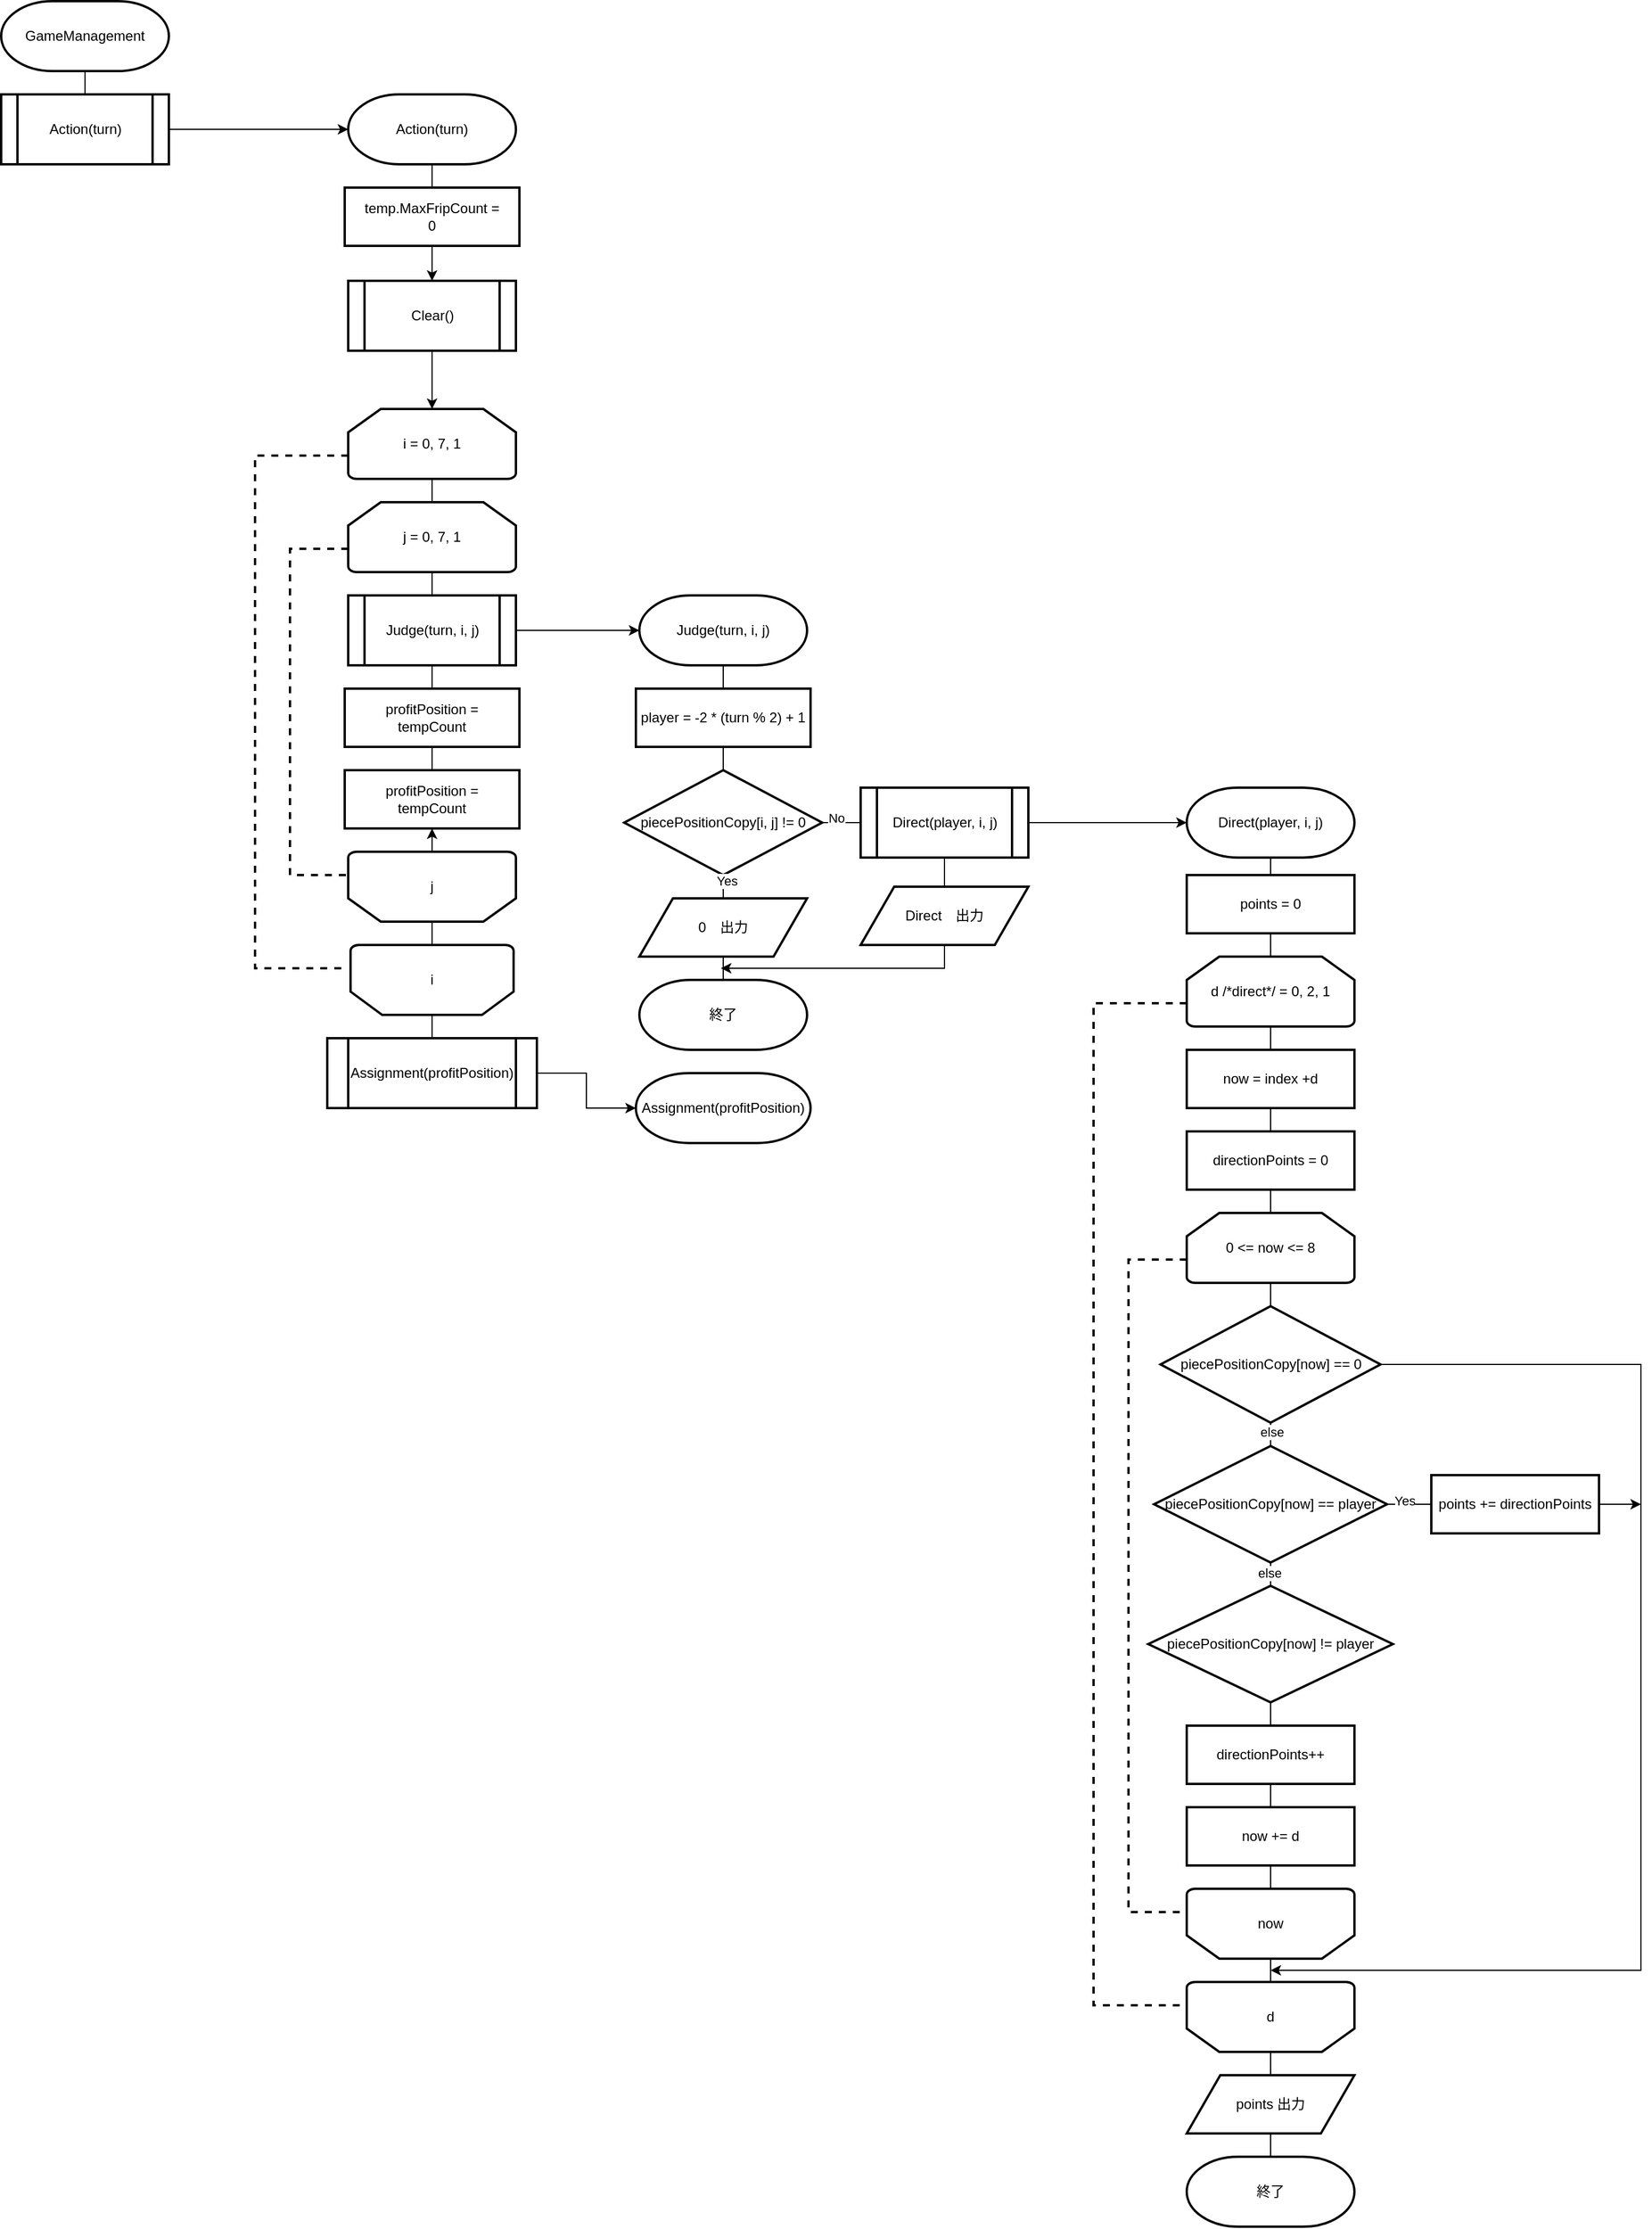 <mxfile version="24.5.1" type="device" pages="2">
  <diagram id="C5RBs43oDa-KdzZeNtuy" name="Page-1">
    <mxGraphModel dx="1588" dy="952" grid="1" gridSize="10" guides="1" tooltips="1" connect="1" arrows="1" fold="1" page="1" pageScale="1" pageWidth="827" pageHeight="1169" math="0" shadow="0">
      <root>
        <mxCell id="WIyWlLk6GJQsqaUBKTNV-0" />
        <mxCell id="WIyWlLk6GJQsqaUBKTNV-1" parent="WIyWlLk6GJQsqaUBKTNV-0" />
        <mxCell id="agwVUXCPDCIQSjGOo7ro-16" value="" style="strokeWidth=2;html=1;shape=mxgraph.flowchart.annotation_1;align=left;pointerEvents=1;dashed=1;" parent="WIyWlLk6GJQsqaUBKTNV-1" vertex="1">
          <mxGeometry x="1280" y="870" width="80" height="860" as="geometry" />
        </mxCell>
        <mxCell id="eYszb-64A5oyMCoy8UrB-12" style="edgeStyle=orthogonalEdgeStyle;rounded=0;orthogonalLoop=1;jettySize=auto;html=1;strokeColor=none;" parent="WIyWlLk6GJQsqaUBKTNV-1" source="eYszb-64A5oyMCoy8UrB-8" edge="1">
          <mxGeometry relative="1" as="geometry">
            <mxPoint x="414" y="90" as="targetPoint" />
          </mxGeometry>
        </mxCell>
        <mxCell id="eYszb-64A5oyMCoy8UrB-13" style="edgeStyle=orthogonalEdgeStyle;rounded=0;orthogonalLoop=1;jettySize=auto;html=1;strokeColor=none;" parent="WIyWlLk6GJQsqaUBKTNV-1" source="eYszb-64A5oyMCoy8UrB-8" edge="1">
          <mxGeometry relative="1" as="geometry">
            <mxPoint x="414" y="90" as="targetPoint" />
          </mxGeometry>
        </mxCell>
        <mxCell id="eYszb-64A5oyMCoy8UrB-8" value="GameManagement" style="strokeWidth=2;html=1;shape=mxgraph.flowchart.terminator;whiteSpace=wrap;" parent="WIyWlLk6GJQsqaUBKTNV-1" vertex="1">
          <mxGeometry x="342" y="10" width="144" height="60" as="geometry" />
        </mxCell>
        <mxCell id="eYszb-64A5oyMCoy8UrB-15" value="Action(turn)" style="shape=process;whiteSpace=wrap;html=1;backgroundOutline=1;strokeWidth=2;" parent="WIyWlLk6GJQsqaUBKTNV-1" vertex="1">
          <mxGeometry x="342" y="90" width="144" height="60" as="geometry" />
        </mxCell>
        <mxCell id="eYszb-64A5oyMCoy8UrB-17" value="i = 0, 7, 1" style="strokeWidth=2;html=1;shape=mxgraph.flowchart.loop_limit;whiteSpace=wrap;" parent="WIyWlLk6GJQsqaUBKTNV-1" vertex="1">
          <mxGeometry x="640" y="360" width="144" height="60" as="geometry" />
        </mxCell>
        <mxCell id="eYszb-64A5oyMCoy8UrB-22" value="j = 0, 7, 1" style="strokeWidth=2;html=1;shape=mxgraph.flowchart.loop_limit;whiteSpace=wrap;container=0;aspect=fixed;" parent="WIyWlLk6GJQsqaUBKTNV-1" vertex="1">
          <mxGeometry x="640" y="440" width="144" height="60" as="geometry" />
        </mxCell>
        <mxCell id="eYszb-64A5oyMCoy8UrB-24" value="" style="endArrow=none;html=1;rounded=0;entryX=0.5;entryY=1;entryDx=0;entryDy=0;entryPerimeter=0;exitX=0.5;exitY=0;exitDx=0;exitDy=0;exitPerimeter=0;" parent="WIyWlLk6GJQsqaUBKTNV-1" source="eYszb-64A5oyMCoy8UrB-22" target="eYszb-64A5oyMCoy8UrB-17" edge="1">
          <mxGeometry width="50" height="50" relative="1" as="geometry">
            <mxPoint x="798" y="700" as="sourcePoint" />
            <mxPoint x="798" y="510" as="targetPoint" />
          </mxGeometry>
        </mxCell>
        <mxCell id="7pPhd5Vg0SRyyv8j0mYD-8" value="" style="edgeStyle=orthogonalEdgeStyle;rounded=0;orthogonalLoop=1;jettySize=auto;html=1;" parent="WIyWlLk6GJQsqaUBKTNV-1" source="eYszb-64A5oyMCoy8UrB-27" target="7pPhd5Vg0SRyyv8j0mYD-1" edge="1">
          <mxGeometry relative="1" as="geometry" />
        </mxCell>
        <mxCell id="eYszb-64A5oyMCoy8UrB-27" value="i" style="strokeWidth=2;html=1;shape=mxgraph.flowchart.loop_limit;whiteSpace=wrap;rotation=0;direction=west;" parent="WIyWlLk6GJQsqaUBKTNV-1" vertex="1">
          <mxGeometry x="642" y="820" width="140" height="60" as="geometry" />
        </mxCell>
        <mxCell id="eYszb-64A5oyMCoy8UrB-28" value="j" style="strokeWidth=2;html=1;shape=mxgraph.flowchart.loop_limit;whiteSpace=wrap;direction=west;" parent="WIyWlLk6GJQsqaUBKTNV-1" vertex="1">
          <mxGeometry x="640" y="740" width="144" height="60" as="geometry" />
        </mxCell>
        <mxCell id="eYszb-64A5oyMCoy8UrB-29" value="Action(turn)" style="strokeWidth=2;html=1;shape=mxgraph.flowchart.terminator;whiteSpace=wrap;" parent="WIyWlLk6GJQsqaUBKTNV-1" vertex="1">
          <mxGeometry x="640" y="90" width="144" height="60" as="geometry" />
        </mxCell>
        <mxCell id="eYszb-64A5oyMCoy8UrB-32" value="" style="strokeWidth=2;html=1;shape=mxgraph.flowchart.annotation_1;align=left;pointerEvents=1;dashed=1;" parent="WIyWlLk6GJQsqaUBKTNV-1" vertex="1">
          <mxGeometry x="560" y="400" width="80" height="440" as="geometry" />
        </mxCell>
        <mxCell id="eYszb-64A5oyMCoy8UrB-38" value="" style="endArrow=none;html=1;rounded=0;entryX=0.5;entryY=1;entryDx=0;entryDy=0;entryPerimeter=0;exitX=0.5;exitY=0;exitDx=0;exitDy=0;" parent="WIyWlLk6GJQsqaUBKTNV-1" source="eYszb-64A5oyMCoy8UrB-39" edge="1">
          <mxGeometry width="50" height="50" relative="1" as="geometry">
            <mxPoint x="712" y="520" as="sourcePoint" />
            <mxPoint x="712" y="500" as="targetPoint" />
          </mxGeometry>
        </mxCell>
        <mxCell id="eYszb-64A5oyMCoy8UrB-39" value="Judge(turn, i, j)" style="shape=process;whiteSpace=wrap;html=1;backgroundOutline=1;strokeWidth=2;" parent="WIyWlLk6GJQsqaUBKTNV-1" vertex="1">
          <mxGeometry x="640" y="520" width="144" height="60" as="geometry" />
        </mxCell>
        <mxCell id="eYszb-64A5oyMCoy8UrB-40" value="" style="endArrow=none;html=1;rounded=0;entryX=0.5;entryY=1;entryDx=0;entryDy=0;entryPerimeter=0;exitX=0.5;exitY=0;exitDx=0;exitDy=0;" parent="WIyWlLk6GJQsqaUBKTNV-1" source="eYszb-64A5oyMCoy8UrB-15" target="eYszb-64A5oyMCoy8UrB-8" edge="1">
          <mxGeometry width="50" height="50" relative="1" as="geometry">
            <mxPoint x="280" y="340" as="sourcePoint" />
            <mxPoint x="280" y="130" as="targetPoint" />
          </mxGeometry>
        </mxCell>
        <mxCell id="eYszb-64A5oyMCoy8UrB-41" value="Judge(turn, i, j)" style="strokeWidth=2;html=1;shape=mxgraph.flowchart.terminator;whiteSpace=wrap;" parent="WIyWlLk6GJQsqaUBKTNV-1" vertex="1">
          <mxGeometry x="890" y="520" width="144" height="60" as="geometry" />
        </mxCell>
        <mxCell id="eYszb-64A5oyMCoy8UrB-42" value="player = -2 * (turn % 2) + 1" style="html=1;dashed=0;whiteSpace=wrap;strokeWidth=2;" parent="WIyWlLk6GJQsqaUBKTNV-1" vertex="1">
          <mxGeometry x="887" y="600" width="150" height="50" as="geometry" />
        </mxCell>
        <mxCell id="eYszb-64A5oyMCoy8UrB-43" value="" style="endArrow=none;html=1;rounded=0;entryX=0.5;entryY=1;entryDx=0;entryDy=0;entryPerimeter=0;exitX=0.5;exitY=0;exitDx=0;exitDy=0;" parent="WIyWlLk6GJQsqaUBKTNV-1" source="eYszb-64A5oyMCoy8UrB-42" target="eYszb-64A5oyMCoy8UrB-41" edge="1">
          <mxGeometry width="50" height="50" relative="1" as="geometry">
            <mxPoint x="1110" y="780" as="sourcePoint" />
            <mxPoint x="1110" y="570" as="targetPoint" />
          </mxGeometry>
        </mxCell>
        <mxCell id="eYszb-64A5oyMCoy8UrB-47" value="piecePositionCopy[i, j] != 0" style="rhombus;whiteSpace=wrap;html=1;dashed=0;strokeWidth=2;" parent="WIyWlLk6GJQsqaUBKTNV-1" vertex="1">
          <mxGeometry x="877" y="670" width="170" height="90" as="geometry" />
        </mxCell>
        <mxCell id="eYszb-64A5oyMCoy8UrB-49" value="" style="endArrow=none;html=1;rounded=0;entryX=0.5;entryY=1;entryDx=0;entryDy=0;exitX=0.5;exitY=0;exitDx=0;exitDy=0;" parent="WIyWlLk6GJQsqaUBKTNV-1" source="eYszb-64A5oyMCoy8UrB-47" target="eYszb-64A5oyMCoy8UrB-42" edge="1">
          <mxGeometry width="50" height="50" relative="1" as="geometry">
            <mxPoint x="1170" y="820" as="sourcePoint" />
            <mxPoint x="1010" y="660" as="targetPoint" />
          </mxGeometry>
        </mxCell>
        <mxCell id="eYszb-64A5oyMCoy8UrB-50" value="0　出力" style="shape=parallelogram;perimeter=parallelogramPerimeter;whiteSpace=wrap;html=1;dashed=0;strokeWidth=2;" parent="WIyWlLk6GJQsqaUBKTNV-1" vertex="1">
          <mxGeometry x="890" y="780" width="144" height="50" as="geometry" />
        </mxCell>
        <mxCell id="eYszb-64A5oyMCoy8UrB-51" value="" style="endArrow=none;html=1;rounded=0;entryX=0.5;entryY=1;entryDx=0;entryDy=0;exitX=0.5;exitY=0;exitDx=0;exitDy=0;" parent="WIyWlLk6GJQsqaUBKTNV-1" source="eYszb-64A5oyMCoy8UrB-50" target="eYszb-64A5oyMCoy8UrB-47" edge="1">
          <mxGeometry width="50" height="50" relative="1" as="geometry">
            <mxPoint x="972" y="610" as="sourcePoint" />
            <mxPoint x="972" y="590" as="targetPoint" />
          </mxGeometry>
        </mxCell>
        <mxCell id="eYszb-64A5oyMCoy8UrB-52" value="Yes" style="edgeLabel;html=1;align=center;verticalAlign=middle;resizable=0;points=[];" parent="eYszb-64A5oyMCoy8UrB-51" vertex="1" connectable="0">
          <mxGeometry x="0.538" y="-3" relative="1" as="geometry">
            <mxPoint as="offset" />
          </mxGeometry>
        </mxCell>
        <mxCell id="eYszb-64A5oyMCoy8UrB-54" value="Direct(player, i, j)" style="shape=process;whiteSpace=wrap;html=1;backgroundOutline=1;strokeWidth=2;" parent="WIyWlLk6GJQsqaUBKTNV-1" vertex="1">
          <mxGeometry x="1080" y="685" width="144" height="60" as="geometry" />
        </mxCell>
        <mxCell id="eYszb-64A5oyMCoy8UrB-55" value="" style="endArrow=none;html=1;rounded=0;entryX=0;entryY=0.5;entryDx=0;entryDy=0;exitX=1;exitY=0.5;exitDx=0;exitDy=0;" parent="WIyWlLk6GJQsqaUBKTNV-1" source="eYszb-64A5oyMCoy8UrB-47" target="eYszb-64A5oyMCoy8UrB-54" edge="1">
          <mxGeometry width="50" height="50" relative="1" as="geometry">
            <mxPoint x="972" y="680" as="sourcePoint" />
            <mxPoint x="972" y="660" as="targetPoint" />
          </mxGeometry>
        </mxCell>
        <mxCell id="eYszb-64A5oyMCoy8UrB-56" value="No" style="edgeLabel;html=1;align=center;verticalAlign=middle;resizable=0;points=[];" parent="eYszb-64A5oyMCoy8UrB-55" vertex="1" connectable="0">
          <mxGeometry x="-0.258" y="4" relative="1" as="geometry">
            <mxPoint as="offset" />
          </mxGeometry>
        </mxCell>
        <mxCell id="eYszb-64A5oyMCoy8UrB-57" style="edgeStyle=orthogonalEdgeStyle;rounded=0;orthogonalLoop=1;jettySize=auto;html=1;entryX=0;entryY=0.5;entryDx=0;entryDy=0;entryPerimeter=0;" parent="WIyWlLk6GJQsqaUBKTNV-1" source="eYszb-64A5oyMCoy8UrB-15" target="eYszb-64A5oyMCoy8UrB-29" edge="1">
          <mxGeometry relative="1" as="geometry" />
        </mxCell>
        <mxCell id="eYszb-64A5oyMCoy8UrB-58" style="edgeStyle=orthogonalEdgeStyle;rounded=0;orthogonalLoop=1;jettySize=auto;html=1;entryX=0;entryY=0.5;entryDx=0;entryDy=0;entryPerimeter=0;" parent="WIyWlLk6GJQsqaUBKTNV-1" source="eYszb-64A5oyMCoy8UrB-39" target="eYszb-64A5oyMCoy8UrB-41" edge="1">
          <mxGeometry relative="1" as="geometry" />
        </mxCell>
        <mxCell id="eYszb-64A5oyMCoy8UrB-59" value="終了" style="strokeWidth=2;html=1;shape=mxgraph.flowchart.terminator;whiteSpace=wrap;" parent="WIyWlLk6GJQsqaUBKTNV-1" vertex="1">
          <mxGeometry x="890" y="850" width="144" height="60" as="geometry" />
        </mxCell>
        <mxCell id="eYszb-64A5oyMCoy8UrB-60" value="" style="endArrow=none;html=1;rounded=0;entryX=0.5;entryY=1;entryDx=0;entryDy=0;exitX=0.5;exitY=0;exitDx=0;exitDy=0;exitPerimeter=0;" parent="WIyWlLk6GJQsqaUBKTNV-1" source="eYszb-64A5oyMCoy8UrB-59" target="eYszb-64A5oyMCoy8UrB-50" edge="1">
          <mxGeometry width="50" height="50" relative="1" as="geometry">
            <mxPoint x="972" y="680" as="sourcePoint" />
            <mxPoint x="972" y="660" as="targetPoint" />
          </mxGeometry>
        </mxCell>
        <mxCell id="eYszb-64A5oyMCoy8UrB-61" value="Direct(player, i, j)" style="strokeWidth=2;html=1;shape=mxgraph.flowchart.terminator;whiteSpace=wrap;" parent="WIyWlLk6GJQsqaUBKTNV-1" vertex="1">
          <mxGeometry x="1360" y="685" width="144" height="60" as="geometry" />
        </mxCell>
        <mxCell id="eYszb-64A5oyMCoy8UrB-63" style="edgeStyle=orthogonalEdgeStyle;rounded=0;orthogonalLoop=1;jettySize=auto;html=1;entryX=0;entryY=0.5;entryDx=0;entryDy=0;entryPerimeter=0;" parent="WIyWlLk6GJQsqaUBKTNV-1" source="eYszb-64A5oyMCoy8UrB-54" target="eYszb-64A5oyMCoy8UrB-61" edge="1">
          <mxGeometry relative="1" as="geometry" />
        </mxCell>
        <mxCell id="eYszb-64A5oyMCoy8UrB-64" value="points = 0" style="html=1;dashed=0;whiteSpace=wrap;strokeWidth=2;" parent="WIyWlLk6GJQsqaUBKTNV-1" vertex="1">
          <mxGeometry x="1360" y="760" width="144" height="50" as="geometry" />
        </mxCell>
        <mxCell id="eYszb-64A5oyMCoy8UrB-65" value="" style="endArrow=none;html=1;rounded=0;entryX=0.5;entryY=1;entryDx=0;entryDy=0;exitX=0.5;exitY=0;exitDx=0;exitDy=0;entryPerimeter=0;" parent="WIyWlLk6GJQsqaUBKTNV-1" source="eYszb-64A5oyMCoy8UrB-64" target="eYszb-64A5oyMCoy8UrB-61" edge="1">
          <mxGeometry width="50" height="50" relative="1" as="geometry">
            <mxPoint x="972" y="680" as="sourcePoint" />
            <mxPoint x="972" y="660" as="targetPoint" />
          </mxGeometry>
        </mxCell>
        <mxCell id="eYszb-64A5oyMCoy8UrB-67" value="d /*direct*/ = 0, 2, 1" style="strokeWidth=2;html=1;shape=mxgraph.flowchart.loop_limit;whiteSpace=wrap;" parent="WIyWlLk6GJQsqaUBKTNV-1" vertex="1">
          <mxGeometry x="1360" y="830" width="144" height="60" as="geometry" />
        </mxCell>
        <mxCell id="coROIvZfiuk_chMDwLIC-0" value="" style="endArrow=none;html=1;rounded=0;entryX=0.5;entryY=1;entryDx=0;entryDy=0;exitX=0.5;exitY=0;exitDx=0;exitDy=0;exitPerimeter=0;" parent="WIyWlLk6GJQsqaUBKTNV-1" source="eYszb-64A5oyMCoy8UrB-67" target="eYszb-64A5oyMCoy8UrB-64" edge="1">
          <mxGeometry width="50" height="50" relative="1" as="geometry">
            <mxPoint x="1442" y="770" as="sourcePoint" />
            <mxPoint x="1432" y="890" as="targetPoint" />
          </mxGeometry>
        </mxCell>
        <mxCell id="RwoxaHTsZEn39ahJBDRb-0" value="now = index +d" style="html=1;dashed=0;whiteSpace=wrap;strokeWidth=2;" parent="WIyWlLk6GJQsqaUBKTNV-1" vertex="1">
          <mxGeometry x="1360" y="910" width="144" height="50" as="geometry" />
        </mxCell>
        <mxCell id="RwoxaHTsZEn39ahJBDRb-1" value="" style="endArrow=none;html=1;rounded=0;entryX=0.5;entryY=1;entryDx=0;entryDy=0;exitX=0.5;exitY=0;exitDx=0;exitDy=0;entryPerimeter=0;" parent="WIyWlLk6GJQsqaUBKTNV-1" source="RwoxaHTsZEn39ahJBDRb-0" target="eYszb-64A5oyMCoy8UrB-67" edge="1">
          <mxGeometry width="50" height="50" relative="1" as="geometry">
            <mxPoint x="1442" y="840" as="sourcePoint" />
            <mxPoint x="1442" y="820" as="targetPoint" />
          </mxGeometry>
        </mxCell>
        <mxCell id="RwoxaHTsZEn39ahJBDRb-2" value="directionPoints = 0" style="html=1;dashed=0;whiteSpace=wrap;strokeWidth=2;" parent="WIyWlLk6GJQsqaUBKTNV-1" vertex="1">
          <mxGeometry x="1360" y="980" width="144" height="50" as="geometry" />
        </mxCell>
        <mxCell id="RwoxaHTsZEn39ahJBDRb-3" value="" style="endArrow=none;html=1;rounded=0;entryX=0.5;entryY=1;entryDx=0;entryDy=0;exitX=0.5;exitY=0;exitDx=0;exitDy=0;" parent="WIyWlLk6GJQsqaUBKTNV-1" source="RwoxaHTsZEn39ahJBDRb-2" target="RwoxaHTsZEn39ahJBDRb-0" edge="1">
          <mxGeometry width="50" height="50" relative="1" as="geometry">
            <mxPoint x="1442" y="920" as="sourcePoint" />
            <mxPoint x="1442" y="900" as="targetPoint" />
          </mxGeometry>
        </mxCell>
        <mxCell id="RwoxaHTsZEn39ahJBDRb-4" value="0 &amp;lt;= now &amp;lt;= 8" style="strokeWidth=2;html=1;shape=mxgraph.flowchart.loop_limit;whiteSpace=wrap;" parent="WIyWlLk6GJQsqaUBKTNV-1" vertex="1">
          <mxGeometry x="1360" y="1050" width="144" height="60" as="geometry" />
        </mxCell>
        <mxCell id="RwoxaHTsZEn39ahJBDRb-5" value="" style="endArrow=none;html=1;rounded=0;entryX=0.5;entryY=1;entryDx=0;entryDy=0;exitX=0.5;exitY=0;exitDx=0;exitDy=0;exitPerimeter=0;" parent="WIyWlLk6GJQsqaUBKTNV-1" source="RwoxaHTsZEn39ahJBDRb-4" target="RwoxaHTsZEn39ahJBDRb-2" edge="1">
          <mxGeometry width="50" height="50" relative="1" as="geometry">
            <mxPoint x="1442" y="990" as="sourcePoint" />
            <mxPoint x="1442" y="970" as="targetPoint" />
          </mxGeometry>
        </mxCell>
        <mxCell id="agwVUXCPDCIQSjGOo7ro-17" style="edgeStyle=orthogonalEdgeStyle;rounded=0;orthogonalLoop=1;jettySize=auto;html=1;" parent="WIyWlLk6GJQsqaUBKTNV-1" source="RwoxaHTsZEn39ahJBDRb-6" edge="1">
          <mxGeometry relative="1" as="geometry">
            <mxPoint x="1432" y="1700" as="targetPoint" />
            <Array as="points">
              <mxPoint x="1750" y="1180" />
              <mxPoint x="1750" y="1700" />
              <mxPoint x="1432" y="1700" />
            </Array>
          </mxGeometry>
        </mxCell>
        <mxCell id="RwoxaHTsZEn39ahJBDRb-6" value="piecePositionCopy[now] == 0" style="rhombus;whiteSpace=wrap;html=1;dashed=0;strokeWidth=2;" parent="WIyWlLk6GJQsqaUBKTNV-1" vertex="1">
          <mxGeometry x="1337.55" y="1130" width="188.89" height="100" as="geometry" />
        </mxCell>
        <mxCell id="RwoxaHTsZEn39ahJBDRb-7" value="" style="endArrow=none;html=1;rounded=0;entryX=0.5;entryY=1;entryDx=0;entryDy=0;exitX=0.5;exitY=0;exitDx=0;exitDy=0;entryPerimeter=0;" parent="WIyWlLk6GJQsqaUBKTNV-1" source="RwoxaHTsZEn39ahJBDRb-6" target="RwoxaHTsZEn39ahJBDRb-4" edge="1">
          <mxGeometry width="50" height="50" relative="1" as="geometry">
            <mxPoint x="1442" y="1060" as="sourcePoint" />
            <mxPoint x="1442" y="1040" as="targetPoint" />
          </mxGeometry>
        </mxCell>
        <mxCell id="RwoxaHTsZEn39ahJBDRb-8" value="piecePositionCopy[now] == player" style="rhombus;whiteSpace=wrap;html=1;dashed=0;strokeWidth=2;" parent="WIyWlLk6GJQsqaUBKTNV-1" vertex="1">
          <mxGeometry x="1332" y="1250" width="200" height="100" as="geometry" />
        </mxCell>
        <mxCell id="RwoxaHTsZEn39ahJBDRb-11" value="piecePositionCopy[now] != player" style="rhombus;whiteSpace=wrap;html=1;dashed=0;strokeWidth=2;" parent="WIyWlLk6GJQsqaUBKTNV-1" vertex="1">
          <mxGeometry x="1327" y="1370" width="210" height="100" as="geometry" />
        </mxCell>
        <mxCell id="agwVUXCPDCIQSjGOo7ro-5" value="" style="endArrow=none;html=1;rounded=0;entryX=0.5;entryY=1;entryDx=0;entryDy=0;exitX=0.5;exitY=0;exitDx=0;exitDy=0;" parent="WIyWlLk6GJQsqaUBKTNV-1" source="RwoxaHTsZEn39ahJBDRb-8" target="RwoxaHTsZEn39ahJBDRb-6" edge="1">
          <mxGeometry width="50" height="50" relative="1" as="geometry">
            <mxPoint x="1442" y="1140" as="sourcePoint" />
            <mxPoint x="1442" y="1120" as="targetPoint" />
          </mxGeometry>
        </mxCell>
        <mxCell id="agwVUXCPDCIQSjGOo7ro-7" value="else" style="edgeLabel;html=1;align=center;verticalAlign=middle;resizable=0;points=[];" parent="agwVUXCPDCIQSjGOo7ro-5" vertex="1" connectable="0">
          <mxGeometry x="0.175" y="-1" relative="1" as="geometry">
            <mxPoint as="offset" />
          </mxGeometry>
        </mxCell>
        <mxCell id="agwVUXCPDCIQSjGOo7ro-6" value="" style="endArrow=none;html=1;rounded=0;entryX=0.5;entryY=1;entryDx=0;entryDy=0;exitX=0.5;exitY=0;exitDx=0;exitDy=0;" parent="WIyWlLk6GJQsqaUBKTNV-1" source="RwoxaHTsZEn39ahJBDRb-11" target="RwoxaHTsZEn39ahJBDRb-8" edge="1">
          <mxGeometry width="50" height="50" relative="1" as="geometry">
            <mxPoint x="1452" y="1150" as="sourcePoint" />
            <mxPoint x="1452" y="1130" as="targetPoint" />
          </mxGeometry>
        </mxCell>
        <mxCell id="agwVUXCPDCIQSjGOo7ro-8" value="else" style="edgeLabel;html=1;align=center;verticalAlign=middle;resizable=0;points=[];" parent="agwVUXCPDCIQSjGOo7ro-6" vertex="1" connectable="0">
          <mxGeometry x="0.05" y="1" relative="1" as="geometry">
            <mxPoint y="-1" as="offset" />
          </mxGeometry>
        </mxCell>
        <mxCell id="agwVUXCPDCIQSjGOo7ro-9" value="now" style="strokeWidth=2;html=1;shape=mxgraph.flowchart.loop_limit;whiteSpace=wrap;direction=west;" parent="WIyWlLk6GJQsqaUBKTNV-1" vertex="1">
          <mxGeometry x="1360" y="1630" width="144" height="60" as="geometry" />
        </mxCell>
        <mxCell id="agwVUXCPDCIQSjGOo7ro-10" value="now += d" style="html=1;dashed=0;whiteSpace=wrap;strokeWidth=2;" parent="WIyWlLk6GJQsqaUBKTNV-1" vertex="1">
          <mxGeometry x="1360" y="1560" width="144" height="50" as="geometry" />
        </mxCell>
        <mxCell id="agwVUXCPDCIQSjGOo7ro-11" value="" style="endArrow=none;html=1;rounded=0;entryX=0.5;entryY=1;entryDx=0;entryDy=0;exitX=0.5;exitY=0;exitDx=0;exitDy=0;" parent="WIyWlLk6GJQsqaUBKTNV-1" source="agwVUXCPDCIQSjGOo7ro-10" target="agwVUXCPDCIQSjGOo7ro-22" edge="1">
          <mxGeometry width="50" height="50" relative="1" as="geometry">
            <mxPoint x="1442" y="1260" as="sourcePoint" />
            <mxPoint x="1432" y="1590" as="targetPoint" />
          </mxGeometry>
        </mxCell>
        <mxCell id="agwVUXCPDCIQSjGOo7ro-12" value="" style="endArrow=none;html=1;rounded=0;entryX=0.5;entryY=1;entryDx=0;entryDy=0;exitX=0.5;exitY=1;exitDx=0;exitDy=0;exitPerimeter=0;" parent="WIyWlLk6GJQsqaUBKTNV-1" source="agwVUXCPDCIQSjGOo7ro-9" target="agwVUXCPDCIQSjGOo7ro-10" edge="1">
          <mxGeometry width="50" height="50" relative="1" as="geometry">
            <mxPoint x="1442" y="1630" as="sourcePoint" />
            <mxPoint x="1442" y="1610" as="targetPoint" />
          </mxGeometry>
        </mxCell>
        <mxCell id="agwVUXCPDCIQSjGOo7ro-13" value="" style="strokeWidth=2;html=1;shape=mxgraph.flowchart.annotation_1;align=left;pointerEvents=1;dashed=1;" parent="WIyWlLk6GJQsqaUBKTNV-1" vertex="1">
          <mxGeometry x="1310" y="1090" width="50" height="560" as="geometry" />
        </mxCell>
        <mxCell id="agwVUXCPDCIQSjGOo7ro-14" value="d" style="strokeWidth=2;html=1;shape=mxgraph.flowchart.loop_limit;whiteSpace=wrap;direction=west;" parent="WIyWlLk6GJQsqaUBKTNV-1" vertex="1">
          <mxGeometry x="1360" y="1710" width="144" height="60" as="geometry" />
        </mxCell>
        <mxCell id="agwVUXCPDCIQSjGOo7ro-15" value="" style="endArrow=none;html=1;rounded=0;entryX=0.5;entryY=0;entryDx=0;entryDy=0;exitX=0.5;exitY=1;exitDx=0;exitDy=0;exitPerimeter=0;entryPerimeter=0;" parent="WIyWlLk6GJQsqaUBKTNV-1" source="agwVUXCPDCIQSjGOo7ro-14" target="agwVUXCPDCIQSjGOo7ro-9" edge="1">
          <mxGeometry width="50" height="50" relative="1" as="geometry">
            <mxPoint x="1442" y="1640" as="sourcePoint" />
            <mxPoint x="1442" y="1620" as="targetPoint" />
          </mxGeometry>
        </mxCell>
        <mxCell id="agwVUXCPDCIQSjGOo7ro-21" style="edgeStyle=orthogonalEdgeStyle;rounded=0;orthogonalLoop=1;jettySize=auto;html=1;" parent="WIyWlLk6GJQsqaUBKTNV-1" source="agwVUXCPDCIQSjGOo7ro-18" edge="1">
          <mxGeometry relative="1" as="geometry">
            <mxPoint x="1750" y="1300" as="targetPoint" />
          </mxGeometry>
        </mxCell>
        <mxCell id="agwVUXCPDCIQSjGOo7ro-18" value="points += directionPoints" style="html=1;dashed=0;whiteSpace=wrap;strokeWidth=2;" parent="WIyWlLk6GJQsqaUBKTNV-1" vertex="1">
          <mxGeometry x="1570" y="1275" width="144" height="50" as="geometry" />
        </mxCell>
        <mxCell id="agwVUXCPDCIQSjGOo7ro-19" value="" style="endArrow=none;html=1;rounded=0;entryX=1;entryY=0.5;entryDx=0;entryDy=0;exitX=0;exitY=0.5;exitDx=0;exitDy=0;" parent="WIyWlLk6GJQsqaUBKTNV-1" source="agwVUXCPDCIQSjGOo7ro-18" target="RwoxaHTsZEn39ahJBDRb-8" edge="1">
          <mxGeometry width="50" height="50" relative="1" as="geometry">
            <mxPoint x="1442" y="1140" as="sourcePoint" />
            <mxPoint x="1442" y="1120" as="targetPoint" />
          </mxGeometry>
        </mxCell>
        <mxCell id="agwVUXCPDCIQSjGOo7ro-20" value="Yes" style="edgeLabel;html=1;align=center;verticalAlign=middle;resizable=0;points=[];" parent="agwVUXCPDCIQSjGOo7ro-19" vertex="1" connectable="0">
          <mxGeometry x="0.202" y="-3" relative="1" as="geometry">
            <mxPoint as="offset" />
          </mxGeometry>
        </mxCell>
        <mxCell id="agwVUXCPDCIQSjGOo7ro-22" value="directionPoints++" style="html=1;dashed=0;whiteSpace=wrap;strokeWidth=2;" parent="WIyWlLk6GJQsqaUBKTNV-1" vertex="1">
          <mxGeometry x="1360" y="1490" width="144" height="50" as="geometry" />
        </mxCell>
        <mxCell id="agwVUXCPDCIQSjGOo7ro-26" value="" style="endArrow=none;html=1;rounded=0;entryX=0.5;entryY=1;entryDx=0;entryDy=0;exitX=0.5;exitY=0;exitDx=0;exitDy=0;" parent="WIyWlLk6GJQsqaUBKTNV-1" source="agwVUXCPDCIQSjGOo7ro-22" target="RwoxaHTsZEn39ahJBDRb-11" edge="1">
          <mxGeometry width="50" height="50" relative="1" as="geometry">
            <mxPoint x="1442" y="1140" as="sourcePoint" />
            <mxPoint x="1442" y="1120" as="targetPoint" />
          </mxGeometry>
        </mxCell>
        <mxCell id="agwVUXCPDCIQSjGOo7ro-28" value="終了" style="strokeWidth=2;html=1;shape=mxgraph.flowchart.terminator;whiteSpace=wrap;" parent="WIyWlLk6GJQsqaUBKTNV-1" vertex="1">
          <mxGeometry x="1359.99" y="1860" width="144" height="60" as="geometry" />
        </mxCell>
        <mxCell id="agwVUXCPDCIQSjGOo7ro-31" value="points 出力" style="shape=parallelogram;perimeter=parallelogramPerimeter;whiteSpace=wrap;html=1;dashed=0;strokeWidth=2;" parent="WIyWlLk6GJQsqaUBKTNV-1" vertex="1">
          <mxGeometry x="1360" y="1790" width="144" height="50" as="geometry" />
        </mxCell>
        <mxCell id="agwVUXCPDCIQSjGOo7ro-32" value="" style="endArrow=none;html=1;rounded=0;entryX=0.5;entryY=0;entryDx=0;entryDy=0;exitX=0.5;exitY=0;exitDx=0;exitDy=0;entryPerimeter=0;" parent="WIyWlLk6GJQsqaUBKTNV-1" source="agwVUXCPDCIQSjGOo7ro-31" target="agwVUXCPDCIQSjGOo7ro-14" edge="1">
          <mxGeometry width="50" height="50" relative="1" as="geometry">
            <mxPoint x="1442" y="1720" as="sourcePoint" />
            <mxPoint x="1442" y="1700" as="targetPoint" />
          </mxGeometry>
        </mxCell>
        <mxCell id="agwVUXCPDCIQSjGOo7ro-33" value="" style="endArrow=none;html=1;rounded=0;entryX=0.5;entryY=1;entryDx=0;entryDy=0;exitX=0.5;exitY=0;exitDx=0;exitDy=0;exitPerimeter=0;" parent="WIyWlLk6GJQsqaUBKTNV-1" source="agwVUXCPDCIQSjGOo7ro-28" target="agwVUXCPDCIQSjGOo7ro-31" edge="1">
          <mxGeometry width="50" height="50" relative="1" as="geometry">
            <mxPoint x="1452" y="1730" as="sourcePoint" />
            <mxPoint x="1452" y="1710" as="targetPoint" />
          </mxGeometry>
        </mxCell>
        <mxCell id="agwVUXCPDCIQSjGOo7ro-37" style="edgeStyle=orthogonalEdgeStyle;rounded=0;orthogonalLoop=1;jettySize=auto;html=1;" parent="WIyWlLk6GJQsqaUBKTNV-1" source="agwVUXCPDCIQSjGOo7ro-35" edge="1">
          <mxGeometry relative="1" as="geometry">
            <mxPoint x="960" y="840" as="targetPoint" />
            <Array as="points">
              <mxPoint x="1152" y="840" />
            </Array>
          </mxGeometry>
        </mxCell>
        <mxCell id="agwVUXCPDCIQSjGOo7ro-35" value="Direct　出力" style="shape=parallelogram;perimeter=parallelogramPerimeter;whiteSpace=wrap;html=1;dashed=0;strokeWidth=2;" parent="WIyWlLk6GJQsqaUBKTNV-1" vertex="1">
          <mxGeometry x="1080" y="770" width="144" height="50" as="geometry" />
        </mxCell>
        <mxCell id="agwVUXCPDCIQSjGOo7ro-36" value="" style="endArrow=none;html=1;rounded=0;entryX=0.5;entryY=1;entryDx=0;entryDy=0;exitX=0.5;exitY=0;exitDx=0;exitDy=0;" parent="WIyWlLk6GJQsqaUBKTNV-1" source="agwVUXCPDCIQSjGOo7ro-35" target="eYszb-64A5oyMCoy8UrB-54" edge="1">
          <mxGeometry width="50" height="50" relative="1" as="geometry">
            <mxPoint x="972" y="680" as="sourcePoint" />
            <mxPoint x="972" y="660" as="targetPoint" />
          </mxGeometry>
        </mxCell>
        <mxCell id="r4-6ZAOqe4m6lHpubPKy-4" style="edgeStyle=orthogonalEdgeStyle;rounded=0;orthogonalLoop=1;jettySize=auto;html=1;" edge="1" parent="WIyWlLk6GJQsqaUBKTNV-1" source="agwVUXCPDCIQSjGOo7ro-38" target="r4-6ZAOqe4m6lHpubPKy-2">
          <mxGeometry relative="1" as="geometry" />
        </mxCell>
        <mxCell id="agwVUXCPDCIQSjGOo7ro-38" value="temp.MaxFripCount = &lt;br&gt;0" style="html=1;dashed=0;whiteSpace=wrap;strokeWidth=2;" parent="WIyWlLk6GJQsqaUBKTNV-1" vertex="1">
          <mxGeometry x="637" y="170" width="150" height="50" as="geometry" />
        </mxCell>
        <mxCell id="agwVUXCPDCIQSjGOo7ro-40" value="" style="endArrow=none;html=1;rounded=0;entryX=0.5;entryY=1;entryDx=0;entryDy=0;entryPerimeter=0;exitX=0.5;exitY=0;exitDx=0;exitDy=0;" parent="WIyWlLk6GJQsqaUBKTNV-1" source="agwVUXCPDCIQSjGOo7ro-38" target="eYszb-64A5oyMCoy8UrB-29" edge="1">
          <mxGeometry width="50" height="50" relative="1" as="geometry">
            <mxPoint x="732" y="340" as="sourcePoint" />
            <mxPoint x="732" y="320" as="targetPoint" />
          </mxGeometry>
        </mxCell>
        <mxCell id="7pPhd5Vg0SRyyv8j0mYD-0" value="profitPosition = &lt;br&gt;tempCount" style="html=1;dashed=0;whiteSpace=wrap;strokeWidth=2;" parent="WIyWlLk6GJQsqaUBKTNV-1" vertex="1">
          <mxGeometry x="637" y="600" width="150" height="50" as="geometry" />
        </mxCell>
        <mxCell id="7pPhd5Vg0SRyyv8j0mYD-1" value="profitPosition = &lt;br&gt;tempCount" style="html=1;dashed=0;whiteSpace=wrap;strokeWidth=2;" parent="WIyWlLk6GJQsqaUBKTNV-1" vertex="1">
          <mxGeometry x="637" y="670" width="150" height="50" as="geometry" />
        </mxCell>
        <mxCell id="7pPhd5Vg0SRyyv8j0mYD-2" value="" style="endArrow=none;html=1;rounded=0;entryX=0.5;entryY=1;entryDx=0;entryDy=0;exitX=0.5;exitY=0;exitDx=0;exitDy=0;" parent="WIyWlLk6GJQsqaUBKTNV-1" source="7pPhd5Vg0SRyyv8j0mYD-0" target="eYszb-64A5oyMCoy8UrB-39" edge="1">
          <mxGeometry width="50" height="50" relative="1" as="geometry">
            <mxPoint x="722" y="530" as="sourcePoint" />
            <mxPoint x="722" y="510" as="targetPoint" />
          </mxGeometry>
        </mxCell>
        <mxCell id="7pPhd5Vg0SRyyv8j0mYD-3" value="" style="endArrow=none;html=1;rounded=0;entryX=0.5;entryY=1;entryDx=0;entryDy=0;exitX=0.5;exitY=0;exitDx=0;exitDy=0;" parent="WIyWlLk6GJQsqaUBKTNV-1" source="7pPhd5Vg0SRyyv8j0mYD-1" target="7pPhd5Vg0SRyyv8j0mYD-0" edge="1">
          <mxGeometry width="50" height="50" relative="1" as="geometry">
            <mxPoint x="722" y="610" as="sourcePoint" />
            <mxPoint x="722" y="590" as="targetPoint" />
          </mxGeometry>
        </mxCell>
        <mxCell id="7pPhd5Vg0SRyyv8j0mYD-4" value="" style="endArrow=none;html=1;rounded=0;entryX=0.5;entryY=1;entryDx=0;entryDy=0;exitX=0.5;exitY=1;exitDx=0;exitDy=0;exitPerimeter=0;" parent="WIyWlLk6GJQsqaUBKTNV-1" source="eYszb-64A5oyMCoy8UrB-28" target="7pPhd5Vg0SRyyv8j0mYD-1" edge="1">
          <mxGeometry width="50" height="50" relative="1" as="geometry">
            <mxPoint x="722" y="680" as="sourcePoint" />
            <mxPoint x="722" y="660" as="targetPoint" />
          </mxGeometry>
        </mxCell>
        <mxCell id="7pPhd5Vg0SRyyv8j0mYD-5" value="" style="endArrow=none;html=1;rounded=0;entryX=0.5;entryY=0;entryDx=0;entryDy=0;exitX=0.5;exitY=1;exitDx=0;exitDy=0;exitPerimeter=0;entryPerimeter=0;" parent="WIyWlLk6GJQsqaUBKTNV-1" source="eYszb-64A5oyMCoy8UrB-27" target="eYszb-64A5oyMCoy8UrB-28" edge="1">
          <mxGeometry width="50" height="50" relative="1" as="geometry">
            <mxPoint x="722" y="750" as="sourcePoint" />
            <mxPoint x="722" y="730" as="targetPoint" />
          </mxGeometry>
        </mxCell>
        <mxCell id="7pPhd5Vg0SRyyv8j0mYD-6" value="" style="strokeWidth=2;html=1;shape=mxgraph.flowchart.annotation_1;align=left;pointerEvents=1;dashed=1;" parent="WIyWlLk6GJQsqaUBKTNV-1" vertex="1">
          <mxGeometry x="590" y="480" width="50" height="280" as="geometry" />
        </mxCell>
        <mxCell id="7pPhd5Vg0SRyyv8j0mYD-10" style="edgeStyle=orthogonalEdgeStyle;rounded=0;orthogonalLoop=1;jettySize=auto;html=1;entryX=0;entryY=0.5;entryDx=0;entryDy=0;entryPerimeter=0;" parent="WIyWlLk6GJQsqaUBKTNV-1" source="7pPhd5Vg0SRyyv8j0mYD-7" target="7pPhd5Vg0SRyyv8j0mYD-11" edge="1">
          <mxGeometry relative="1" as="geometry">
            <mxPoint x="850" y="960" as="targetPoint" />
          </mxGeometry>
        </mxCell>
        <mxCell id="7pPhd5Vg0SRyyv8j0mYD-7" value="Assignment(profitPosition)" style="shape=process;whiteSpace=wrap;html=1;backgroundOutline=1;strokeWidth=2;" parent="WIyWlLk6GJQsqaUBKTNV-1" vertex="1">
          <mxGeometry x="622" y="900" width="180" height="60" as="geometry" />
        </mxCell>
        <mxCell id="7pPhd5Vg0SRyyv8j0mYD-9" value="" style="endArrow=none;html=1;rounded=0;entryX=0.5;entryY=0;entryDx=0;entryDy=0;exitX=0.5;exitY=0;exitDx=0;exitDy=0;entryPerimeter=0;" parent="WIyWlLk6GJQsqaUBKTNV-1" source="7pPhd5Vg0SRyyv8j0mYD-7" target="eYszb-64A5oyMCoy8UrB-27" edge="1">
          <mxGeometry width="50" height="50" relative="1" as="geometry">
            <mxPoint x="722" y="830" as="sourcePoint" />
            <mxPoint x="722" y="810" as="targetPoint" />
          </mxGeometry>
        </mxCell>
        <mxCell id="7pPhd5Vg0SRyyv8j0mYD-11" value="Assignment(profitPosition)" style="strokeWidth=2;html=1;shape=mxgraph.flowchart.terminator;whiteSpace=wrap;" parent="WIyWlLk6GJQsqaUBKTNV-1" vertex="1">
          <mxGeometry x="887" y="930" width="150" height="60" as="geometry" />
        </mxCell>
        <mxCell id="r4-6ZAOqe4m6lHpubPKy-6" style="edgeStyle=orthogonalEdgeStyle;rounded=0;orthogonalLoop=1;jettySize=auto;html=1;" edge="1" parent="WIyWlLk6GJQsqaUBKTNV-1" source="r4-6ZAOqe4m6lHpubPKy-2" target="eYszb-64A5oyMCoy8UrB-17">
          <mxGeometry relative="1" as="geometry" />
        </mxCell>
        <mxCell id="r4-6ZAOqe4m6lHpubPKy-2" value="Clear()" style="shape=process;whiteSpace=wrap;html=1;backgroundOutline=1;strokeWidth=2;" vertex="1" parent="WIyWlLk6GJQsqaUBKTNV-1">
          <mxGeometry x="640" y="250" width="144" height="60" as="geometry" />
        </mxCell>
      </root>
    </mxGraphModel>
  </diagram>
  <diagram name="Page-1のコピー" id="H1h4OZFNGxaSAXg3aYg-">
    <mxGraphModel dx="1434" dy="836" grid="1" gridSize="10" guides="1" tooltips="1" connect="1" arrows="1" fold="1" page="1" pageScale="1" pageWidth="827" pageHeight="1169" math="0" shadow="0">
      <root>
        <mxCell id="9-R6-vF6UG9NdgnYRo2X-0" />
        <mxCell id="9-R6-vF6UG9NdgnYRo2X-1" parent="9-R6-vF6UG9NdgnYRo2X-0" />
        <mxCell id="9-R6-vF6UG9NdgnYRo2X-2" value="" style="strokeWidth=2;html=1;shape=mxgraph.flowchart.annotation_1;align=left;pointerEvents=1;dashed=1;" vertex="1" parent="9-R6-vF6UG9NdgnYRo2X-1">
          <mxGeometry x="1280" y="750" width="80" height="860" as="geometry" />
        </mxCell>
        <mxCell id="9-R6-vF6UG9NdgnYRo2X-3" style="edgeStyle=orthogonalEdgeStyle;rounded=0;orthogonalLoop=1;jettySize=auto;html=1;strokeColor=none;" edge="1" parent="9-R6-vF6UG9NdgnYRo2X-1" source="9-R6-vF6UG9NdgnYRo2X-5">
          <mxGeometry relative="1" as="geometry">
            <mxPoint x="414" y="90" as="targetPoint" />
          </mxGeometry>
        </mxCell>
        <mxCell id="9-R6-vF6UG9NdgnYRo2X-4" style="edgeStyle=orthogonalEdgeStyle;rounded=0;orthogonalLoop=1;jettySize=auto;html=1;strokeColor=none;" edge="1" parent="9-R6-vF6UG9NdgnYRo2X-1" source="9-R6-vF6UG9NdgnYRo2X-5">
          <mxGeometry relative="1" as="geometry">
            <mxPoint x="414" y="90" as="targetPoint" />
          </mxGeometry>
        </mxCell>
        <mxCell id="9-R6-vF6UG9NdgnYRo2X-5" value="GameManagement" style="strokeWidth=2;html=1;shape=mxgraph.flowchart.terminator;whiteSpace=wrap;" vertex="1" parent="9-R6-vF6UG9NdgnYRo2X-1">
          <mxGeometry x="342" y="10" width="144" height="60" as="geometry" />
        </mxCell>
        <mxCell id="9-R6-vF6UG9NdgnYRo2X-6" value="Action(turn)" style="shape=process;whiteSpace=wrap;html=1;backgroundOutline=1;strokeWidth=2;" vertex="1" parent="9-R6-vF6UG9NdgnYRo2X-1">
          <mxGeometry x="342" y="90" width="144" height="60" as="geometry" />
        </mxCell>
        <mxCell id="9-R6-vF6UG9NdgnYRo2X-7" value="i = 0, 7, 1" style="strokeWidth=2;html=1;shape=mxgraph.flowchart.loop_limit;whiteSpace=wrap;" vertex="1" parent="9-R6-vF6UG9NdgnYRo2X-1">
          <mxGeometry x="640" y="240" width="144" height="60" as="geometry" />
        </mxCell>
        <mxCell id="9-R6-vF6UG9NdgnYRo2X-8" value="j = 0, 7, 1" style="strokeWidth=2;html=1;shape=mxgraph.flowchart.loop_limit;whiteSpace=wrap;container=0;aspect=fixed;" vertex="1" parent="9-R6-vF6UG9NdgnYRo2X-1">
          <mxGeometry x="640" y="320" width="144" height="60" as="geometry" />
        </mxCell>
        <mxCell id="9-R6-vF6UG9NdgnYRo2X-9" value="" style="endArrow=none;html=1;rounded=0;entryX=0.5;entryY=1;entryDx=0;entryDy=0;entryPerimeter=0;exitX=0.5;exitY=0;exitDx=0;exitDy=0;exitPerimeter=0;" edge="1" parent="9-R6-vF6UG9NdgnYRo2X-1" source="9-R6-vF6UG9NdgnYRo2X-8" target="9-R6-vF6UG9NdgnYRo2X-7">
          <mxGeometry width="50" height="50" relative="1" as="geometry">
            <mxPoint x="798" y="580" as="sourcePoint" />
            <mxPoint x="798" y="390" as="targetPoint" />
          </mxGeometry>
        </mxCell>
        <mxCell id="9-R6-vF6UG9NdgnYRo2X-11" value="i" style="strokeWidth=2;html=1;shape=mxgraph.flowchart.loop_limit;whiteSpace=wrap;rotation=0;direction=west;" vertex="1" parent="9-R6-vF6UG9NdgnYRo2X-1">
          <mxGeometry x="642" y="700" width="140" height="60" as="geometry" />
        </mxCell>
        <mxCell id="9-R6-vF6UG9NdgnYRo2X-12" value="j" style="strokeWidth=2;html=1;shape=mxgraph.flowchart.loop_limit;whiteSpace=wrap;direction=west;" vertex="1" parent="9-R6-vF6UG9NdgnYRo2X-1">
          <mxGeometry x="640" y="620" width="144" height="60" as="geometry" />
        </mxCell>
        <mxCell id="9-R6-vF6UG9NdgnYRo2X-13" value="Action(turn)" style="strokeWidth=2;html=1;shape=mxgraph.flowchart.terminator;whiteSpace=wrap;" vertex="1" parent="9-R6-vF6UG9NdgnYRo2X-1">
          <mxGeometry x="640" y="90" width="144" height="60" as="geometry" />
        </mxCell>
        <mxCell id="9-R6-vF6UG9NdgnYRo2X-14" value="" style="strokeWidth=2;html=1;shape=mxgraph.flowchart.annotation_1;align=left;pointerEvents=1;dashed=1;" vertex="1" parent="9-R6-vF6UG9NdgnYRo2X-1">
          <mxGeometry x="560" y="280" width="80" height="440" as="geometry" />
        </mxCell>
        <mxCell id="9-R6-vF6UG9NdgnYRo2X-15" value="" style="endArrow=none;html=1;rounded=0;entryX=0.5;entryY=1;entryDx=0;entryDy=0;entryPerimeter=0;exitX=0.5;exitY=0;exitDx=0;exitDy=0;" edge="1" parent="9-R6-vF6UG9NdgnYRo2X-1" source="9-R6-vF6UG9NdgnYRo2X-16">
          <mxGeometry width="50" height="50" relative="1" as="geometry">
            <mxPoint x="712" y="400" as="sourcePoint" />
            <mxPoint x="712" y="380" as="targetPoint" />
          </mxGeometry>
        </mxCell>
        <mxCell id="9-R6-vF6UG9NdgnYRo2X-16" value="Judge(turn, i, j)" style="shape=process;whiteSpace=wrap;html=1;backgroundOutline=1;strokeWidth=2;" vertex="1" parent="9-R6-vF6UG9NdgnYRo2X-1">
          <mxGeometry x="640" y="400" width="144" height="60" as="geometry" />
        </mxCell>
        <mxCell id="9-R6-vF6UG9NdgnYRo2X-17" value="" style="endArrow=none;html=1;rounded=0;entryX=0.5;entryY=1;entryDx=0;entryDy=0;entryPerimeter=0;exitX=0.5;exitY=0;exitDx=0;exitDy=0;" edge="1" parent="9-R6-vF6UG9NdgnYRo2X-1" source="9-R6-vF6UG9NdgnYRo2X-6" target="9-R6-vF6UG9NdgnYRo2X-5">
          <mxGeometry width="50" height="50" relative="1" as="geometry">
            <mxPoint x="280" y="340" as="sourcePoint" />
            <mxPoint x="280" y="130" as="targetPoint" />
          </mxGeometry>
        </mxCell>
        <mxCell id="9-R6-vF6UG9NdgnYRo2X-18" value="Judge(turn, i, j)" style="strokeWidth=2;html=1;shape=mxgraph.flowchart.terminator;whiteSpace=wrap;" vertex="1" parent="9-R6-vF6UG9NdgnYRo2X-1">
          <mxGeometry x="890" y="400" width="144" height="60" as="geometry" />
        </mxCell>
        <mxCell id="9-R6-vF6UG9NdgnYRo2X-19" value="player = -2 * (turn % 2) + 1" style="html=1;dashed=0;whiteSpace=wrap;strokeWidth=2;" vertex="1" parent="9-R6-vF6UG9NdgnYRo2X-1">
          <mxGeometry x="887" y="480" width="150" height="50" as="geometry" />
        </mxCell>
        <mxCell id="9-R6-vF6UG9NdgnYRo2X-20" value="" style="endArrow=none;html=1;rounded=0;entryX=0.5;entryY=1;entryDx=0;entryDy=0;entryPerimeter=0;exitX=0.5;exitY=0;exitDx=0;exitDy=0;" edge="1" parent="9-R6-vF6UG9NdgnYRo2X-1" source="9-R6-vF6UG9NdgnYRo2X-19" target="9-R6-vF6UG9NdgnYRo2X-18">
          <mxGeometry width="50" height="50" relative="1" as="geometry">
            <mxPoint x="1110" y="660" as="sourcePoint" />
            <mxPoint x="1110" y="450" as="targetPoint" />
          </mxGeometry>
        </mxCell>
        <mxCell id="9-R6-vF6UG9NdgnYRo2X-21" value="piecePositionCopy[i, j] != 0" style="rhombus;whiteSpace=wrap;html=1;dashed=0;strokeWidth=2;" vertex="1" parent="9-R6-vF6UG9NdgnYRo2X-1">
          <mxGeometry x="877" y="550" width="170" height="90" as="geometry" />
        </mxCell>
        <mxCell id="9-R6-vF6UG9NdgnYRo2X-22" value="" style="endArrow=none;html=1;rounded=0;entryX=0.5;entryY=1;entryDx=0;entryDy=0;exitX=0.5;exitY=0;exitDx=0;exitDy=0;" edge="1" parent="9-R6-vF6UG9NdgnYRo2X-1" source="9-R6-vF6UG9NdgnYRo2X-21" target="9-R6-vF6UG9NdgnYRo2X-19">
          <mxGeometry width="50" height="50" relative="1" as="geometry">
            <mxPoint x="1170" y="700" as="sourcePoint" />
            <mxPoint x="1010" y="540" as="targetPoint" />
          </mxGeometry>
        </mxCell>
        <mxCell id="9-R6-vF6UG9NdgnYRo2X-23" value="0　出力" style="shape=parallelogram;perimeter=parallelogramPerimeter;whiteSpace=wrap;html=1;dashed=0;strokeWidth=2;" vertex="1" parent="9-R6-vF6UG9NdgnYRo2X-1">
          <mxGeometry x="890" y="660" width="144" height="50" as="geometry" />
        </mxCell>
        <mxCell id="9-R6-vF6UG9NdgnYRo2X-24" value="" style="endArrow=none;html=1;rounded=0;entryX=0.5;entryY=1;entryDx=0;entryDy=0;exitX=0.5;exitY=0;exitDx=0;exitDy=0;" edge="1" parent="9-R6-vF6UG9NdgnYRo2X-1" source="9-R6-vF6UG9NdgnYRo2X-23" target="9-R6-vF6UG9NdgnYRo2X-21">
          <mxGeometry width="50" height="50" relative="1" as="geometry">
            <mxPoint x="972" y="490" as="sourcePoint" />
            <mxPoint x="972" y="470" as="targetPoint" />
          </mxGeometry>
        </mxCell>
        <mxCell id="9-R6-vF6UG9NdgnYRo2X-25" value="Yes" style="edgeLabel;html=1;align=center;verticalAlign=middle;resizable=0;points=[];" vertex="1" connectable="0" parent="9-R6-vF6UG9NdgnYRo2X-24">
          <mxGeometry x="0.538" y="-3" relative="1" as="geometry">
            <mxPoint as="offset" />
          </mxGeometry>
        </mxCell>
        <mxCell id="9-R6-vF6UG9NdgnYRo2X-26" value="Direct(player, i, j)" style="shape=process;whiteSpace=wrap;html=1;backgroundOutline=1;strokeWidth=2;" vertex="1" parent="9-R6-vF6UG9NdgnYRo2X-1">
          <mxGeometry x="1080" y="565" width="144" height="60" as="geometry" />
        </mxCell>
        <mxCell id="9-R6-vF6UG9NdgnYRo2X-27" value="" style="endArrow=none;html=1;rounded=0;entryX=0;entryY=0.5;entryDx=0;entryDy=0;exitX=1;exitY=0.5;exitDx=0;exitDy=0;" edge="1" parent="9-R6-vF6UG9NdgnYRo2X-1" source="9-R6-vF6UG9NdgnYRo2X-21" target="9-R6-vF6UG9NdgnYRo2X-26">
          <mxGeometry width="50" height="50" relative="1" as="geometry">
            <mxPoint x="972" y="560" as="sourcePoint" />
            <mxPoint x="972" y="540" as="targetPoint" />
          </mxGeometry>
        </mxCell>
        <mxCell id="9-R6-vF6UG9NdgnYRo2X-28" value="No" style="edgeLabel;html=1;align=center;verticalAlign=middle;resizable=0;points=[];" vertex="1" connectable="0" parent="9-R6-vF6UG9NdgnYRo2X-27">
          <mxGeometry x="-0.258" y="4" relative="1" as="geometry">
            <mxPoint as="offset" />
          </mxGeometry>
        </mxCell>
        <mxCell id="9-R6-vF6UG9NdgnYRo2X-29" style="edgeStyle=orthogonalEdgeStyle;rounded=0;orthogonalLoop=1;jettySize=auto;html=1;entryX=0;entryY=0.5;entryDx=0;entryDy=0;entryPerimeter=0;" edge="1" parent="9-R6-vF6UG9NdgnYRo2X-1" source="9-R6-vF6UG9NdgnYRo2X-6" target="9-R6-vF6UG9NdgnYRo2X-13">
          <mxGeometry relative="1" as="geometry" />
        </mxCell>
        <mxCell id="9-R6-vF6UG9NdgnYRo2X-30" style="edgeStyle=orthogonalEdgeStyle;rounded=0;orthogonalLoop=1;jettySize=auto;html=1;entryX=0;entryY=0.5;entryDx=0;entryDy=0;entryPerimeter=0;" edge="1" parent="9-R6-vF6UG9NdgnYRo2X-1" source="9-R6-vF6UG9NdgnYRo2X-16" target="9-R6-vF6UG9NdgnYRo2X-18">
          <mxGeometry relative="1" as="geometry" />
        </mxCell>
        <mxCell id="9-R6-vF6UG9NdgnYRo2X-31" value="終了" style="strokeWidth=2;html=1;shape=mxgraph.flowchart.terminator;whiteSpace=wrap;" vertex="1" parent="9-R6-vF6UG9NdgnYRo2X-1">
          <mxGeometry x="890" y="730" width="144" height="60" as="geometry" />
        </mxCell>
        <mxCell id="9-R6-vF6UG9NdgnYRo2X-32" value="" style="endArrow=none;html=1;rounded=0;entryX=0.5;entryY=1;entryDx=0;entryDy=0;exitX=0.5;exitY=0;exitDx=0;exitDy=0;exitPerimeter=0;" edge="1" parent="9-R6-vF6UG9NdgnYRo2X-1" source="9-R6-vF6UG9NdgnYRo2X-31" target="9-R6-vF6UG9NdgnYRo2X-23">
          <mxGeometry width="50" height="50" relative="1" as="geometry">
            <mxPoint x="972" y="560" as="sourcePoint" />
            <mxPoint x="972" y="540" as="targetPoint" />
          </mxGeometry>
        </mxCell>
        <mxCell id="9-R6-vF6UG9NdgnYRo2X-33" value="Direct(player, i, j)" style="strokeWidth=2;html=1;shape=mxgraph.flowchart.terminator;whiteSpace=wrap;" vertex="1" parent="9-R6-vF6UG9NdgnYRo2X-1">
          <mxGeometry x="1360" y="565" width="144" height="60" as="geometry" />
        </mxCell>
        <mxCell id="9-R6-vF6UG9NdgnYRo2X-34" style="edgeStyle=orthogonalEdgeStyle;rounded=0;orthogonalLoop=1;jettySize=auto;html=1;entryX=0;entryY=0.5;entryDx=0;entryDy=0;entryPerimeter=0;" edge="1" parent="9-R6-vF6UG9NdgnYRo2X-1" source="9-R6-vF6UG9NdgnYRo2X-26" target="9-R6-vF6UG9NdgnYRo2X-33">
          <mxGeometry relative="1" as="geometry" />
        </mxCell>
        <mxCell id="9-R6-vF6UG9NdgnYRo2X-35" value="points = 0" style="html=1;dashed=0;whiteSpace=wrap;strokeWidth=2;" vertex="1" parent="9-R6-vF6UG9NdgnYRo2X-1">
          <mxGeometry x="1360" y="640" width="144" height="50" as="geometry" />
        </mxCell>
        <mxCell id="9-R6-vF6UG9NdgnYRo2X-36" value="" style="endArrow=none;html=1;rounded=0;entryX=0.5;entryY=1;entryDx=0;entryDy=0;exitX=0.5;exitY=0;exitDx=0;exitDy=0;entryPerimeter=0;" edge="1" parent="9-R6-vF6UG9NdgnYRo2X-1" source="9-R6-vF6UG9NdgnYRo2X-35" target="9-R6-vF6UG9NdgnYRo2X-33">
          <mxGeometry width="50" height="50" relative="1" as="geometry">
            <mxPoint x="972" y="560" as="sourcePoint" />
            <mxPoint x="972" y="540" as="targetPoint" />
          </mxGeometry>
        </mxCell>
        <mxCell id="9-R6-vF6UG9NdgnYRo2X-37" value="d /*direct*/ = 0, 2, 1" style="strokeWidth=2;html=1;shape=mxgraph.flowchart.loop_limit;whiteSpace=wrap;" vertex="1" parent="9-R6-vF6UG9NdgnYRo2X-1">
          <mxGeometry x="1360" y="710" width="144" height="60" as="geometry" />
        </mxCell>
        <mxCell id="9-R6-vF6UG9NdgnYRo2X-38" value="" style="endArrow=none;html=1;rounded=0;entryX=0.5;entryY=1;entryDx=0;entryDy=0;exitX=0.5;exitY=0;exitDx=0;exitDy=0;exitPerimeter=0;" edge="1" parent="9-R6-vF6UG9NdgnYRo2X-1" source="9-R6-vF6UG9NdgnYRo2X-37" target="9-R6-vF6UG9NdgnYRo2X-35">
          <mxGeometry width="50" height="50" relative="1" as="geometry">
            <mxPoint x="1442" y="650" as="sourcePoint" />
            <mxPoint x="1432" y="770" as="targetPoint" />
          </mxGeometry>
        </mxCell>
        <mxCell id="9-R6-vF6UG9NdgnYRo2X-39" value="now = index +d" style="html=1;dashed=0;whiteSpace=wrap;strokeWidth=2;" vertex="1" parent="9-R6-vF6UG9NdgnYRo2X-1">
          <mxGeometry x="1360" y="790" width="144" height="50" as="geometry" />
        </mxCell>
        <mxCell id="9-R6-vF6UG9NdgnYRo2X-40" value="" style="endArrow=none;html=1;rounded=0;entryX=0.5;entryY=1;entryDx=0;entryDy=0;exitX=0.5;exitY=0;exitDx=0;exitDy=0;entryPerimeter=0;" edge="1" parent="9-R6-vF6UG9NdgnYRo2X-1" source="9-R6-vF6UG9NdgnYRo2X-39" target="9-R6-vF6UG9NdgnYRo2X-37">
          <mxGeometry width="50" height="50" relative="1" as="geometry">
            <mxPoint x="1442" y="720" as="sourcePoint" />
            <mxPoint x="1442" y="700" as="targetPoint" />
          </mxGeometry>
        </mxCell>
        <mxCell id="9-R6-vF6UG9NdgnYRo2X-41" value="directionPoints = 0" style="html=1;dashed=0;whiteSpace=wrap;strokeWidth=2;" vertex="1" parent="9-R6-vF6UG9NdgnYRo2X-1">
          <mxGeometry x="1360" y="860" width="144" height="50" as="geometry" />
        </mxCell>
        <mxCell id="9-R6-vF6UG9NdgnYRo2X-42" value="" style="endArrow=none;html=1;rounded=0;entryX=0.5;entryY=1;entryDx=0;entryDy=0;exitX=0.5;exitY=0;exitDx=0;exitDy=0;" edge="1" parent="9-R6-vF6UG9NdgnYRo2X-1" source="9-R6-vF6UG9NdgnYRo2X-41" target="9-R6-vF6UG9NdgnYRo2X-39">
          <mxGeometry width="50" height="50" relative="1" as="geometry">
            <mxPoint x="1442" y="800" as="sourcePoint" />
            <mxPoint x="1442" y="780" as="targetPoint" />
          </mxGeometry>
        </mxCell>
        <mxCell id="9-R6-vF6UG9NdgnYRo2X-43" value="0 &amp;lt;= now &amp;lt;= 8" style="strokeWidth=2;html=1;shape=mxgraph.flowchart.loop_limit;whiteSpace=wrap;" vertex="1" parent="9-R6-vF6UG9NdgnYRo2X-1">
          <mxGeometry x="1360" y="930" width="144" height="60" as="geometry" />
        </mxCell>
        <mxCell id="9-R6-vF6UG9NdgnYRo2X-44" value="" style="endArrow=none;html=1;rounded=0;entryX=0.5;entryY=1;entryDx=0;entryDy=0;exitX=0.5;exitY=0;exitDx=0;exitDy=0;exitPerimeter=0;" edge="1" parent="9-R6-vF6UG9NdgnYRo2X-1" source="9-R6-vF6UG9NdgnYRo2X-43" target="9-R6-vF6UG9NdgnYRo2X-41">
          <mxGeometry width="50" height="50" relative="1" as="geometry">
            <mxPoint x="1442" y="870" as="sourcePoint" />
            <mxPoint x="1442" y="850" as="targetPoint" />
          </mxGeometry>
        </mxCell>
        <mxCell id="9-R6-vF6UG9NdgnYRo2X-45" style="edgeStyle=orthogonalEdgeStyle;rounded=0;orthogonalLoop=1;jettySize=auto;html=1;" edge="1" parent="9-R6-vF6UG9NdgnYRo2X-1" source="9-R6-vF6UG9NdgnYRo2X-46">
          <mxGeometry relative="1" as="geometry">
            <mxPoint x="1432" y="1580" as="targetPoint" />
            <Array as="points">
              <mxPoint x="1750" y="1060" />
              <mxPoint x="1750" y="1580" />
              <mxPoint x="1432" y="1580" />
            </Array>
          </mxGeometry>
        </mxCell>
        <mxCell id="9-R6-vF6UG9NdgnYRo2X-46" value="piecePositionCopy[now] == 0" style="rhombus;whiteSpace=wrap;html=1;dashed=0;strokeWidth=2;" vertex="1" parent="9-R6-vF6UG9NdgnYRo2X-1">
          <mxGeometry x="1337.55" y="1010" width="188.89" height="100" as="geometry" />
        </mxCell>
        <mxCell id="9-R6-vF6UG9NdgnYRo2X-47" value="" style="endArrow=none;html=1;rounded=0;entryX=0.5;entryY=1;entryDx=0;entryDy=0;exitX=0.5;exitY=0;exitDx=0;exitDy=0;entryPerimeter=0;" edge="1" parent="9-R6-vF6UG9NdgnYRo2X-1" source="9-R6-vF6UG9NdgnYRo2X-46" target="9-R6-vF6UG9NdgnYRo2X-43">
          <mxGeometry width="50" height="50" relative="1" as="geometry">
            <mxPoint x="1442" y="940" as="sourcePoint" />
            <mxPoint x="1442" y="920" as="targetPoint" />
          </mxGeometry>
        </mxCell>
        <mxCell id="9-R6-vF6UG9NdgnYRo2X-48" value="piecePositionCopy[now] == player" style="rhombus;whiteSpace=wrap;html=1;dashed=0;strokeWidth=2;" vertex="1" parent="9-R6-vF6UG9NdgnYRo2X-1">
          <mxGeometry x="1332" y="1130" width="200" height="100" as="geometry" />
        </mxCell>
        <mxCell id="9-R6-vF6UG9NdgnYRo2X-49" value="piecePositionCopy[now] != player" style="rhombus;whiteSpace=wrap;html=1;dashed=0;strokeWidth=2;" vertex="1" parent="9-R6-vF6UG9NdgnYRo2X-1">
          <mxGeometry x="1327" y="1250" width="210" height="100" as="geometry" />
        </mxCell>
        <mxCell id="9-R6-vF6UG9NdgnYRo2X-50" value="" style="endArrow=none;html=1;rounded=0;entryX=0.5;entryY=1;entryDx=0;entryDy=0;exitX=0.5;exitY=0;exitDx=0;exitDy=0;" edge="1" parent="9-R6-vF6UG9NdgnYRo2X-1" source="9-R6-vF6UG9NdgnYRo2X-48" target="9-R6-vF6UG9NdgnYRo2X-46">
          <mxGeometry width="50" height="50" relative="1" as="geometry">
            <mxPoint x="1442" y="1020" as="sourcePoint" />
            <mxPoint x="1442" y="1000" as="targetPoint" />
          </mxGeometry>
        </mxCell>
        <mxCell id="9-R6-vF6UG9NdgnYRo2X-51" value="else" style="edgeLabel;html=1;align=center;verticalAlign=middle;resizable=0;points=[];" vertex="1" connectable="0" parent="9-R6-vF6UG9NdgnYRo2X-50">
          <mxGeometry x="0.175" y="-1" relative="1" as="geometry">
            <mxPoint as="offset" />
          </mxGeometry>
        </mxCell>
        <mxCell id="9-R6-vF6UG9NdgnYRo2X-52" value="" style="endArrow=none;html=1;rounded=0;entryX=0.5;entryY=1;entryDx=0;entryDy=0;exitX=0.5;exitY=0;exitDx=0;exitDy=0;" edge="1" parent="9-R6-vF6UG9NdgnYRo2X-1" source="9-R6-vF6UG9NdgnYRo2X-49" target="9-R6-vF6UG9NdgnYRo2X-48">
          <mxGeometry width="50" height="50" relative="1" as="geometry">
            <mxPoint x="1452" y="1030" as="sourcePoint" />
            <mxPoint x="1452" y="1010" as="targetPoint" />
          </mxGeometry>
        </mxCell>
        <mxCell id="9-R6-vF6UG9NdgnYRo2X-53" value="else" style="edgeLabel;html=1;align=center;verticalAlign=middle;resizable=0;points=[];" vertex="1" connectable="0" parent="9-R6-vF6UG9NdgnYRo2X-52">
          <mxGeometry x="0.05" y="1" relative="1" as="geometry">
            <mxPoint y="-1" as="offset" />
          </mxGeometry>
        </mxCell>
        <mxCell id="9-R6-vF6UG9NdgnYRo2X-54" value="now" style="strokeWidth=2;html=1;shape=mxgraph.flowchart.loop_limit;whiteSpace=wrap;direction=west;" vertex="1" parent="9-R6-vF6UG9NdgnYRo2X-1">
          <mxGeometry x="1360" y="1510" width="144" height="60" as="geometry" />
        </mxCell>
        <mxCell id="9-R6-vF6UG9NdgnYRo2X-55" value="now += d" style="html=1;dashed=0;whiteSpace=wrap;strokeWidth=2;" vertex="1" parent="9-R6-vF6UG9NdgnYRo2X-1">
          <mxGeometry x="1360" y="1440" width="144" height="50" as="geometry" />
        </mxCell>
        <mxCell id="9-R6-vF6UG9NdgnYRo2X-56" value="" style="endArrow=none;html=1;rounded=0;entryX=0.5;entryY=1;entryDx=0;entryDy=0;exitX=0.5;exitY=0;exitDx=0;exitDy=0;" edge="1" parent="9-R6-vF6UG9NdgnYRo2X-1" source="9-R6-vF6UG9NdgnYRo2X-55" target="9-R6-vF6UG9NdgnYRo2X-65">
          <mxGeometry width="50" height="50" relative="1" as="geometry">
            <mxPoint x="1442" y="1140" as="sourcePoint" />
            <mxPoint x="1432" y="1470" as="targetPoint" />
          </mxGeometry>
        </mxCell>
        <mxCell id="9-R6-vF6UG9NdgnYRo2X-57" value="" style="endArrow=none;html=1;rounded=0;entryX=0.5;entryY=1;entryDx=0;entryDy=0;exitX=0.5;exitY=1;exitDx=0;exitDy=0;exitPerimeter=0;" edge="1" parent="9-R6-vF6UG9NdgnYRo2X-1" source="9-R6-vF6UG9NdgnYRo2X-54" target="9-R6-vF6UG9NdgnYRo2X-55">
          <mxGeometry width="50" height="50" relative="1" as="geometry">
            <mxPoint x="1442" y="1510" as="sourcePoint" />
            <mxPoint x="1442" y="1490" as="targetPoint" />
          </mxGeometry>
        </mxCell>
        <mxCell id="9-R6-vF6UG9NdgnYRo2X-58" value="" style="strokeWidth=2;html=1;shape=mxgraph.flowchart.annotation_1;align=left;pointerEvents=1;dashed=1;" vertex="1" parent="9-R6-vF6UG9NdgnYRo2X-1">
          <mxGeometry x="1310" y="970" width="50" height="560" as="geometry" />
        </mxCell>
        <mxCell id="9-R6-vF6UG9NdgnYRo2X-59" value="d" style="strokeWidth=2;html=1;shape=mxgraph.flowchart.loop_limit;whiteSpace=wrap;direction=west;" vertex="1" parent="9-R6-vF6UG9NdgnYRo2X-1">
          <mxGeometry x="1360" y="1590" width="144" height="60" as="geometry" />
        </mxCell>
        <mxCell id="9-R6-vF6UG9NdgnYRo2X-60" value="" style="endArrow=none;html=1;rounded=0;entryX=0.5;entryY=0;entryDx=0;entryDy=0;exitX=0.5;exitY=1;exitDx=0;exitDy=0;exitPerimeter=0;entryPerimeter=0;" edge="1" parent="9-R6-vF6UG9NdgnYRo2X-1" source="9-R6-vF6UG9NdgnYRo2X-59" target="9-R6-vF6UG9NdgnYRo2X-54">
          <mxGeometry width="50" height="50" relative="1" as="geometry">
            <mxPoint x="1442" y="1520" as="sourcePoint" />
            <mxPoint x="1442" y="1500" as="targetPoint" />
          </mxGeometry>
        </mxCell>
        <mxCell id="9-R6-vF6UG9NdgnYRo2X-61" style="edgeStyle=orthogonalEdgeStyle;rounded=0;orthogonalLoop=1;jettySize=auto;html=1;" edge="1" parent="9-R6-vF6UG9NdgnYRo2X-1" source="9-R6-vF6UG9NdgnYRo2X-62">
          <mxGeometry relative="1" as="geometry">
            <mxPoint x="1750" y="1180" as="targetPoint" />
          </mxGeometry>
        </mxCell>
        <mxCell id="9-R6-vF6UG9NdgnYRo2X-62" value="points += directionPoints" style="html=1;dashed=0;whiteSpace=wrap;strokeWidth=2;" vertex="1" parent="9-R6-vF6UG9NdgnYRo2X-1">
          <mxGeometry x="1570" y="1155" width="144" height="50" as="geometry" />
        </mxCell>
        <mxCell id="9-R6-vF6UG9NdgnYRo2X-63" value="" style="endArrow=none;html=1;rounded=0;entryX=1;entryY=0.5;entryDx=0;entryDy=0;exitX=0;exitY=0.5;exitDx=0;exitDy=0;" edge="1" parent="9-R6-vF6UG9NdgnYRo2X-1" source="9-R6-vF6UG9NdgnYRo2X-62" target="9-R6-vF6UG9NdgnYRo2X-48">
          <mxGeometry width="50" height="50" relative="1" as="geometry">
            <mxPoint x="1442" y="1020" as="sourcePoint" />
            <mxPoint x="1442" y="1000" as="targetPoint" />
          </mxGeometry>
        </mxCell>
        <mxCell id="9-R6-vF6UG9NdgnYRo2X-64" value="Yes" style="edgeLabel;html=1;align=center;verticalAlign=middle;resizable=0;points=[];" vertex="1" connectable="0" parent="9-R6-vF6UG9NdgnYRo2X-63">
          <mxGeometry x="0.202" y="-3" relative="1" as="geometry">
            <mxPoint as="offset" />
          </mxGeometry>
        </mxCell>
        <mxCell id="9-R6-vF6UG9NdgnYRo2X-65" value="directionPoints++" style="html=1;dashed=0;whiteSpace=wrap;strokeWidth=2;" vertex="1" parent="9-R6-vF6UG9NdgnYRo2X-1">
          <mxGeometry x="1360" y="1370" width="144" height="50" as="geometry" />
        </mxCell>
        <mxCell id="9-R6-vF6UG9NdgnYRo2X-66" value="" style="endArrow=none;html=1;rounded=0;entryX=0.5;entryY=1;entryDx=0;entryDy=0;exitX=0.5;exitY=0;exitDx=0;exitDy=0;" edge="1" parent="9-R6-vF6UG9NdgnYRo2X-1" source="9-R6-vF6UG9NdgnYRo2X-65" target="9-R6-vF6UG9NdgnYRo2X-49">
          <mxGeometry width="50" height="50" relative="1" as="geometry">
            <mxPoint x="1442" y="1020" as="sourcePoint" />
            <mxPoint x="1442" y="1000" as="targetPoint" />
          </mxGeometry>
        </mxCell>
        <mxCell id="9-R6-vF6UG9NdgnYRo2X-67" value="終了" style="strokeWidth=2;html=1;shape=mxgraph.flowchart.terminator;whiteSpace=wrap;" vertex="1" parent="9-R6-vF6UG9NdgnYRo2X-1">
          <mxGeometry x="1359.99" y="1740" width="144" height="60" as="geometry" />
        </mxCell>
        <mxCell id="9-R6-vF6UG9NdgnYRo2X-68" value="points 出力" style="shape=parallelogram;perimeter=parallelogramPerimeter;whiteSpace=wrap;html=1;dashed=0;strokeWidth=2;" vertex="1" parent="9-R6-vF6UG9NdgnYRo2X-1">
          <mxGeometry x="1360" y="1670" width="144" height="50" as="geometry" />
        </mxCell>
        <mxCell id="9-R6-vF6UG9NdgnYRo2X-69" value="" style="endArrow=none;html=1;rounded=0;entryX=0.5;entryY=0;entryDx=0;entryDy=0;exitX=0.5;exitY=0;exitDx=0;exitDy=0;entryPerimeter=0;" edge="1" parent="9-R6-vF6UG9NdgnYRo2X-1" source="9-R6-vF6UG9NdgnYRo2X-68" target="9-R6-vF6UG9NdgnYRo2X-59">
          <mxGeometry width="50" height="50" relative="1" as="geometry">
            <mxPoint x="1442" y="1600" as="sourcePoint" />
            <mxPoint x="1442" y="1580" as="targetPoint" />
          </mxGeometry>
        </mxCell>
        <mxCell id="9-R6-vF6UG9NdgnYRo2X-70" value="" style="endArrow=none;html=1;rounded=0;entryX=0.5;entryY=1;entryDx=0;entryDy=0;exitX=0.5;exitY=0;exitDx=0;exitDy=0;exitPerimeter=0;" edge="1" parent="9-R6-vF6UG9NdgnYRo2X-1" source="9-R6-vF6UG9NdgnYRo2X-67" target="9-R6-vF6UG9NdgnYRo2X-68">
          <mxGeometry width="50" height="50" relative="1" as="geometry">
            <mxPoint x="1452" y="1610" as="sourcePoint" />
            <mxPoint x="1452" y="1590" as="targetPoint" />
          </mxGeometry>
        </mxCell>
        <mxCell id="9-R6-vF6UG9NdgnYRo2X-71" style="edgeStyle=orthogonalEdgeStyle;rounded=0;orthogonalLoop=1;jettySize=auto;html=1;" edge="1" parent="9-R6-vF6UG9NdgnYRo2X-1" source="9-R6-vF6UG9NdgnYRo2X-72">
          <mxGeometry relative="1" as="geometry">
            <mxPoint x="960" y="720" as="targetPoint" />
            <Array as="points">
              <mxPoint x="1152" y="720" />
            </Array>
          </mxGeometry>
        </mxCell>
        <mxCell id="9-R6-vF6UG9NdgnYRo2X-72" value="Direct　出力" style="shape=parallelogram;perimeter=parallelogramPerimeter;whiteSpace=wrap;html=1;dashed=0;strokeWidth=2;" vertex="1" parent="9-R6-vF6UG9NdgnYRo2X-1">
          <mxGeometry x="1080" y="650" width="144" height="50" as="geometry" />
        </mxCell>
        <mxCell id="9-R6-vF6UG9NdgnYRo2X-73" value="" style="endArrow=none;html=1;rounded=0;entryX=0.5;entryY=1;entryDx=0;entryDy=0;exitX=0.5;exitY=0;exitDx=0;exitDy=0;" edge="1" parent="9-R6-vF6UG9NdgnYRo2X-1" source="9-R6-vF6UG9NdgnYRo2X-72" target="9-R6-vF6UG9NdgnYRo2X-26">
          <mxGeometry width="50" height="50" relative="1" as="geometry">
            <mxPoint x="972" y="560" as="sourcePoint" />
            <mxPoint x="972" y="540" as="targetPoint" />
          </mxGeometry>
        </mxCell>
        <mxCell id="9-R6-vF6UG9NdgnYRo2X-74" value="profitPosition = &lt;br&gt;new MaxProfitPosition" style="html=1;dashed=0;whiteSpace=wrap;strokeWidth=2;" vertex="1" parent="9-R6-vF6UG9NdgnYRo2X-1">
          <mxGeometry x="637" y="170" width="150" height="50" as="geometry" />
        </mxCell>
        <mxCell id="9-R6-vF6UG9NdgnYRo2X-75" value="" style="endArrow=none;html=1;rounded=0;entryX=0.5;entryY=1;entryDx=0;entryDy=0;exitX=0.5;exitY=0;exitDx=0;exitDy=0;exitPerimeter=0;" edge="1" parent="9-R6-vF6UG9NdgnYRo2X-1" source="9-R6-vF6UG9NdgnYRo2X-7" target="9-R6-vF6UG9NdgnYRo2X-74">
          <mxGeometry width="50" height="50" relative="1" as="geometry">
            <mxPoint x="722" y="330" as="sourcePoint" />
            <mxPoint x="722" y="310" as="targetPoint" />
          </mxGeometry>
        </mxCell>
        <mxCell id="9-R6-vF6UG9NdgnYRo2X-76" value="" style="endArrow=none;html=1;rounded=0;entryX=0.5;entryY=1;entryDx=0;entryDy=0;entryPerimeter=0;exitX=0.5;exitY=0;exitDx=0;exitDy=0;" edge="1" parent="9-R6-vF6UG9NdgnYRo2X-1" source="9-R6-vF6UG9NdgnYRo2X-74" target="9-R6-vF6UG9NdgnYRo2X-13">
          <mxGeometry width="50" height="50" relative="1" as="geometry">
            <mxPoint x="732" y="340" as="sourcePoint" />
            <mxPoint x="732" y="320" as="targetPoint" />
          </mxGeometry>
        </mxCell>
        <mxCell id="9-R6-vF6UG9NdgnYRo2X-77" value="profitPosition = &lt;br&gt;tempCount" style="html=1;dashed=0;whiteSpace=wrap;strokeWidth=2;" vertex="1" parent="9-R6-vF6UG9NdgnYRo2X-1">
          <mxGeometry x="637" y="480" width="150" height="50" as="geometry" />
        </mxCell>
        <mxCell id="9-R6-vF6UG9NdgnYRo2X-78" value="profitPosition = &lt;br&gt;tempCount" style="html=1;dashed=0;whiteSpace=wrap;strokeWidth=2;" vertex="1" parent="9-R6-vF6UG9NdgnYRo2X-1">
          <mxGeometry x="637" y="550" width="150" height="50" as="geometry" />
        </mxCell>
        <mxCell id="9-R6-vF6UG9NdgnYRo2X-79" value="" style="endArrow=none;html=1;rounded=0;entryX=0.5;entryY=1;entryDx=0;entryDy=0;exitX=0.5;exitY=0;exitDx=0;exitDy=0;" edge="1" parent="9-R6-vF6UG9NdgnYRo2X-1" source="9-R6-vF6UG9NdgnYRo2X-77" target="9-R6-vF6UG9NdgnYRo2X-16">
          <mxGeometry width="50" height="50" relative="1" as="geometry">
            <mxPoint x="722" y="410" as="sourcePoint" />
            <mxPoint x="722" y="390" as="targetPoint" />
          </mxGeometry>
        </mxCell>
        <mxCell id="9-R6-vF6UG9NdgnYRo2X-80" value="" style="endArrow=none;html=1;rounded=0;entryX=0.5;entryY=1;entryDx=0;entryDy=0;exitX=0.5;exitY=0;exitDx=0;exitDy=0;" edge="1" parent="9-R6-vF6UG9NdgnYRo2X-1" source="9-R6-vF6UG9NdgnYRo2X-78" target="9-R6-vF6UG9NdgnYRo2X-77">
          <mxGeometry width="50" height="50" relative="1" as="geometry">
            <mxPoint x="722" y="490" as="sourcePoint" />
            <mxPoint x="722" y="470" as="targetPoint" />
          </mxGeometry>
        </mxCell>
        <mxCell id="9-R6-vF6UG9NdgnYRo2X-82" value="" style="endArrow=none;html=1;rounded=0;entryX=0.5;entryY=0;entryDx=0;entryDy=0;exitX=0.5;exitY=1;exitDx=0;exitDy=0;exitPerimeter=0;entryPerimeter=0;" edge="1" parent="9-R6-vF6UG9NdgnYRo2X-1" source="9-R6-vF6UG9NdgnYRo2X-11" target="9-R6-vF6UG9NdgnYRo2X-12">
          <mxGeometry width="50" height="50" relative="1" as="geometry">
            <mxPoint x="722" y="630" as="sourcePoint" />
            <mxPoint x="722" y="610" as="targetPoint" />
          </mxGeometry>
        </mxCell>
        <mxCell id="9-R6-vF6UG9NdgnYRo2X-83" value="" style="strokeWidth=2;html=1;shape=mxgraph.flowchart.annotation_1;align=left;pointerEvents=1;dashed=1;" vertex="1" parent="9-R6-vF6UG9NdgnYRo2X-1">
          <mxGeometry x="590" y="360" width="50" height="280" as="geometry" />
        </mxCell>
        <mxCell id="9-R6-vF6UG9NdgnYRo2X-84" style="edgeStyle=orthogonalEdgeStyle;rounded=0;orthogonalLoop=1;jettySize=auto;html=1;entryX=0;entryY=0.5;entryDx=0;entryDy=0;entryPerimeter=0;" edge="1" parent="9-R6-vF6UG9NdgnYRo2X-1" source="9-R6-vF6UG9NdgnYRo2X-85" target="9-R6-vF6UG9NdgnYRo2X-87">
          <mxGeometry relative="1" as="geometry">
            <mxPoint x="850" y="840" as="targetPoint" />
          </mxGeometry>
        </mxCell>
        <mxCell id="9-R6-vF6UG9NdgnYRo2X-85" value="Assignment(profitPosition)" style="shape=process;whiteSpace=wrap;html=1;backgroundOutline=1;strokeWidth=2;" vertex="1" parent="9-R6-vF6UG9NdgnYRo2X-1">
          <mxGeometry x="622" y="780" width="180" height="60" as="geometry" />
        </mxCell>
        <mxCell id="9-R6-vF6UG9NdgnYRo2X-86" value="" style="endArrow=none;html=1;rounded=0;entryX=0.5;entryY=0;entryDx=0;entryDy=0;exitX=0.5;exitY=0;exitDx=0;exitDy=0;entryPerimeter=0;" edge="1" parent="9-R6-vF6UG9NdgnYRo2X-1" source="9-R6-vF6UG9NdgnYRo2X-85" target="9-R6-vF6UG9NdgnYRo2X-11">
          <mxGeometry width="50" height="50" relative="1" as="geometry">
            <mxPoint x="722" y="710" as="sourcePoint" />
            <mxPoint x="722" y="690" as="targetPoint" />
          </mxGeometry>
        </mxCell>
        <mxCell id="9-R6-vF6UG9NdgnYRo2X-87" value="Assignment(profitPosition)" style="strokeWidth=2;html=1;shape=mxgraph.flowchart.terminator;whiteSpace=wrap;" vertex="1" parent="9-R6-vF6UG9NdgnYRo2X-1">
          <mxGeometry x="887" y="810" width="150" height="60" as="geometry" />
        </mxCell>
      </root>
    </mxGraphModel>
  </diagram>
</mxfile>
